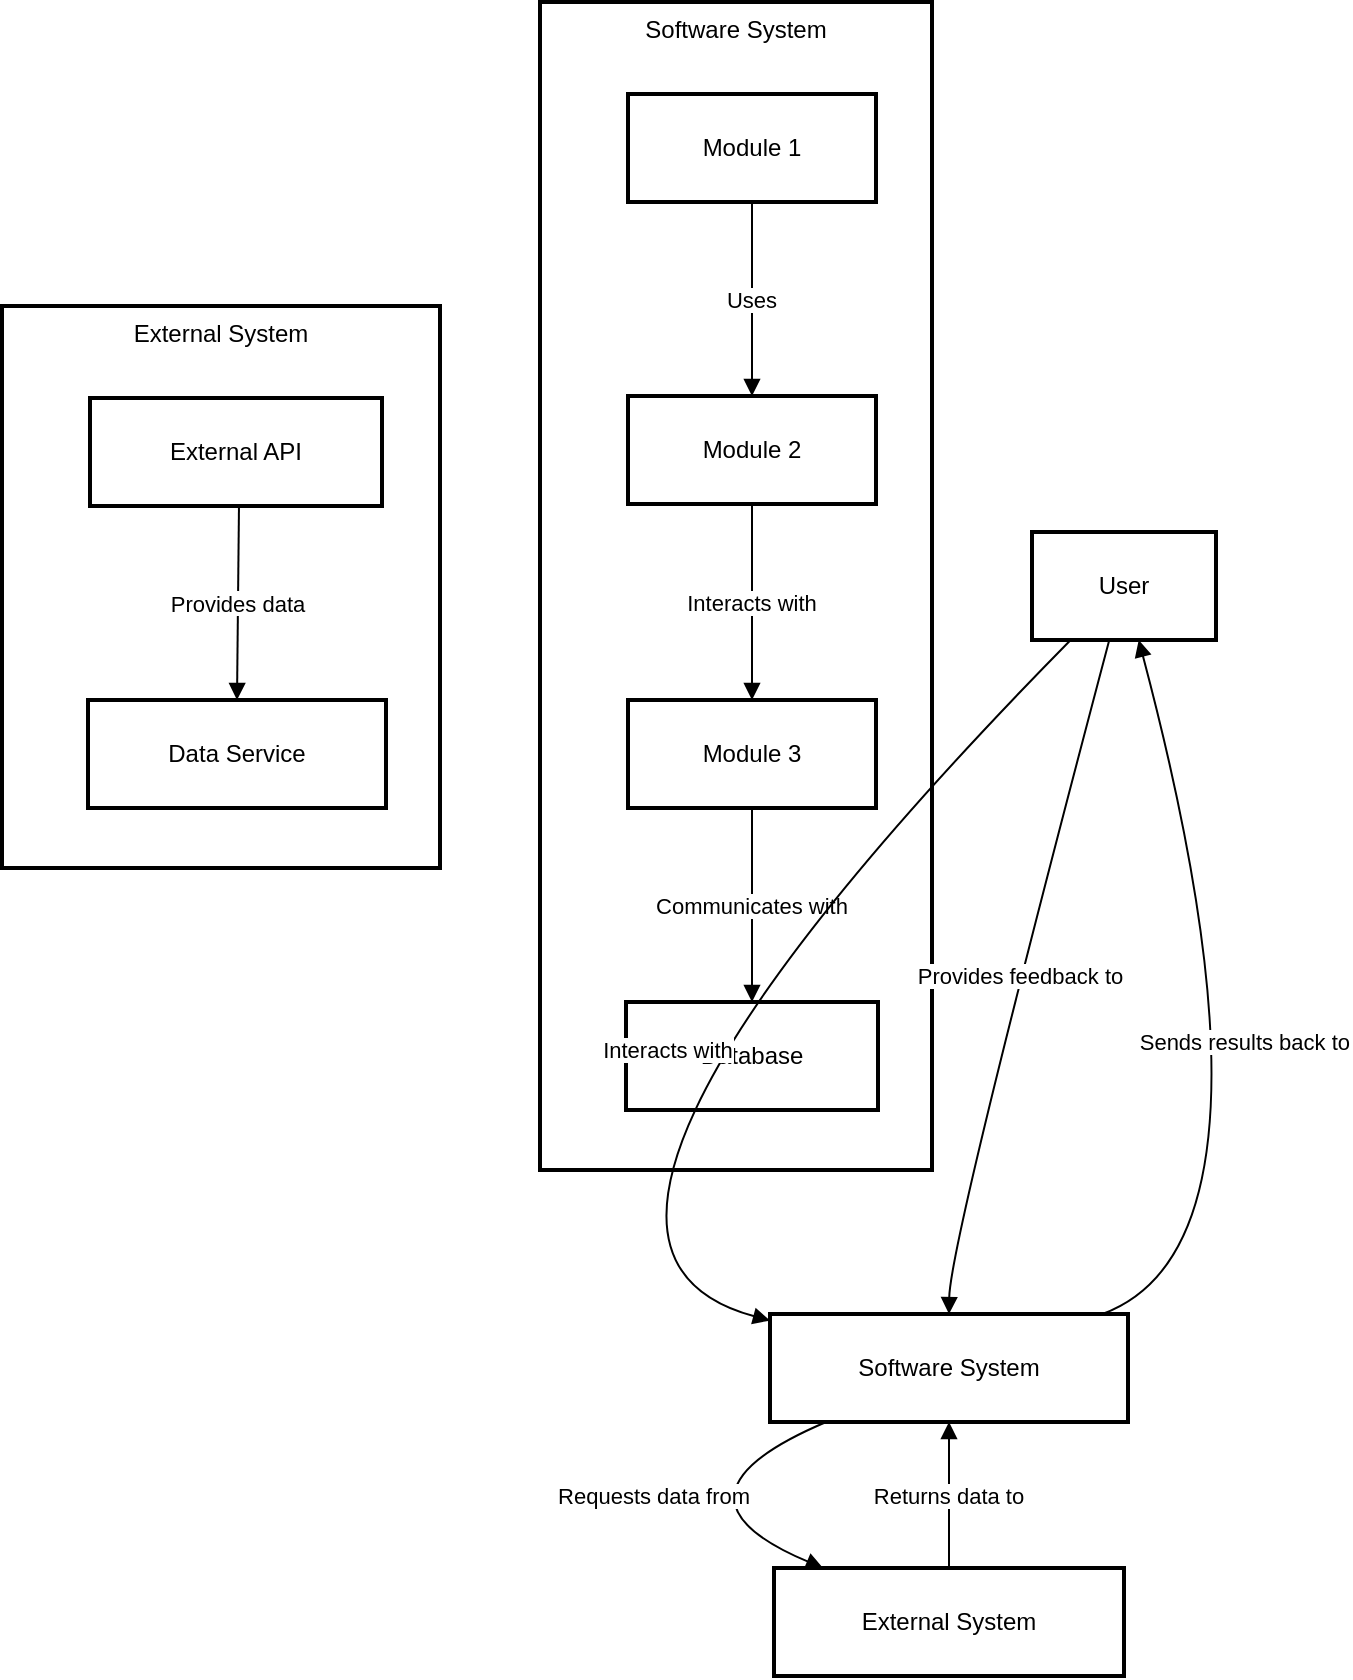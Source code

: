 <mxfile version="26.2.12">
  <diagram name="Page-1" id="JEjgt8Y7Z-vk6pv3K9CY">
    <mxGraphModel>
      <root>
        <mxCell id="0" />
        <mxCell id="1" parent="0" />
        <mxCell id="2" value="External System" style="whiteSpace=wrap;strokeWidth=2;verticalAlign=top;" vertex="1" parent="1">
          <mxGeometry x="8" y="160" width="219" height="281" as="geometry" />
        </mxCell>
        <mxCell id="3" value="External API" style="whiteSpace=wrap;strokeWidth=2;" vertex="1" parent="2">
          <mxGeometry x="44" y="46" width="146" height="54" as="geometry" />
        </mxCell>
        <mxCell id="4" value="Data Service" style="whiteSpace=wrap;strokeWidth=2;" vertex="1" parent="2">
          <mxGeometry x="43" y="197" width="149" height="54" as="geometry" />
        </mxCell>
        <mxCell id="5" value="Provides data" style="curved=1;startArrow=none;endArrow=block;exitX=0.51;exitY=0.99;entryX=0.5;entryY=0;" edge="1" parent="2" source="3" target="4">
          <mxGeometry relative="1" as="geometry">
            <Array as="points" />
          </mxGeometry>
        </mxCell>
        <mxCell id="6" value="Software System" style="whiteSpace=wrap;strokeWidth=2;verticalAlign=top;" vertex="1" parent="1">
          <mxGeometry x="277" y="8" width="196" height="584" as="geometry" />
        </mxCell>
        <mxCell id="7" value="Module 1" style="whiteSpace=wrap;strokeWidth=2;" vertex="1" parent="6">
          <mxGeometry x="44" y="46" width="124" height="54" as="geometry" />
        </mxCell>
        <mxCell id="8" value="Module 2" style="whiteSpace=wrap;strokeWidth=2;" vertex="1" parent="6">
          <mxGeometry x="44" y="197" width="124" height="54" as="geometry" />
        </mxCell>
        <mxCell id="9" value="Module 3" style="whiteSpace=wrap;strokeWidth=2;" vertex="1" parent="6">
          <mxGeometry x="44" y="349" width="124" height="54" as="geometry" />
        </mxCell>
        <mxCell id="10" value="Database" style="whiteSpace=wrap;strokeWidth=2;" vertex="1" parent="6">
          <mxGeometry x="43" y="500" width="126" height="54" as="geometry" />
        </mxCell>
        <mxCell id="11" value="Uses" style="curved=1;startArrow=none;endArrow=block;exitX=0.5;exitY=0.99;entryX=0.5;entryY=0;" edge="1" parent="6" source="7" target="8">
          <mxGeometry relative="1" as="geometry">
            <Array as="points" />
          </mxGeometry>
        </mxCell>
        <mxCell id="12" value="Interacts with" style="curved=1;startArrow=none;endArrow=block;exitX=0.5;exitY=1;entryX=0.5;entryY=-0.01;" edge="1" parent="6" source="8" target="9">
          <mxGeometry relative="1" as="geometry">
            <Array as="points" />
          </mxGeometry>
        </mxCell>
        <mxCell id="13" value="Communicates with" style="curved=1;startArrow=none;endArrow=block;exitX=0.5;exitY=0.99;entryX=0.5;entryY=0;" edge="1" parent="6" source="9" target="10">
          <mxGeometry relative="1" as="geometry">
            <Array as="points" />
          </mxGeometry>
        </mxCell>
        <mxCell id="14" value="User" style="whiteSpace=wrap;strokeWidth=2;" vertex="1" parent="1">
          <mxGeometry x="523" y="273" width="92" height="54" as="geometry" />
        </mxCell>
        <mxCell id="15" value="Software System" style="whiteSpace=wrap;strokeWidth=2;" vertex="1" parent="1">
          <mxGeometry x="392" y="664" width="179" height="54" as="geometry" />
        </mxCell>
        <mxCell id="16" value="External System" style="whiteSpace=wrap;strokeWidth=2;" vertex="1" parent="1">
          <mxGeometry x="394" y="791" width="175" height="54" as="geometry" />
        </mxCell>
        <mxCell id="17" value="Interacts with" style="curved=1;startArrow=none;endArrow=block;exitX=0.21;exitY=1;entryX=0;entryY=0.06;" edge="1" parent="1" source="14" target="15">
          <mxGeometry relative="1" as="geometry">
            <Array as="points">
              <mxPoint x="246" y="628" />
            </Array>
          </mxGeometry>
        </mxCell>
        <mxCell id="18" value="Requests data from" style="curved=1;startArrow=none;endArrow=block;exitX=0.15;exitY=1.01;entryX=0.14;entryY=0;" edge="1" parent="1" source="15" target="16">
          <mxGeometry relative="1" as="geometry">
            <Array as="points">
              <mxPoint x="333" y="755" />
            </Array>
          </mxGeometry>
        </mxCell>
        <mxCell id="19" value="Returns data to" style="curved=1;startArrow=none;endArrow=block;exitX=0.5;exitY=0;entryX=0.5;entryY=1.01;" edge="1" parent="1" source="16" target="15">
          <mxGeometry relative="1" as="geometry">
            <Array as="points" />
          </mxGeometry>
        </mxCell>
        <mxCell id="20" value="Sends results back to" style="curved=1;startArrow=none;endArrow=block;exitX=0.92;exitY=0.01;entryX=0.58;entryY=1;" edge="1" parent="1" source="15" target="14">
          <mxGeometry relative="1" as="geometry">
            <Array as="points">
              <mxPoint x="656" y="628" />
            </Array>
          </mxGeometry>
        </mxCell>
        <mxCell id="21" value="Provides feedback to" style="curved=1;startArrow=none;endArrow=block;exitX=0.42;exitY=1;entryX=0.5;entryY=0.01;" edge="1" parent="1" source="14" target="15">
          <mxGeometry relative="1" as="geometry">
            <Array as="points">
              <mxPoint x="482" y="628" />
            </Array>
          </mxGeometry>
        </mxCell>
      </root>
    </mxGraphModel>
  </diagram>
</mxfile>
